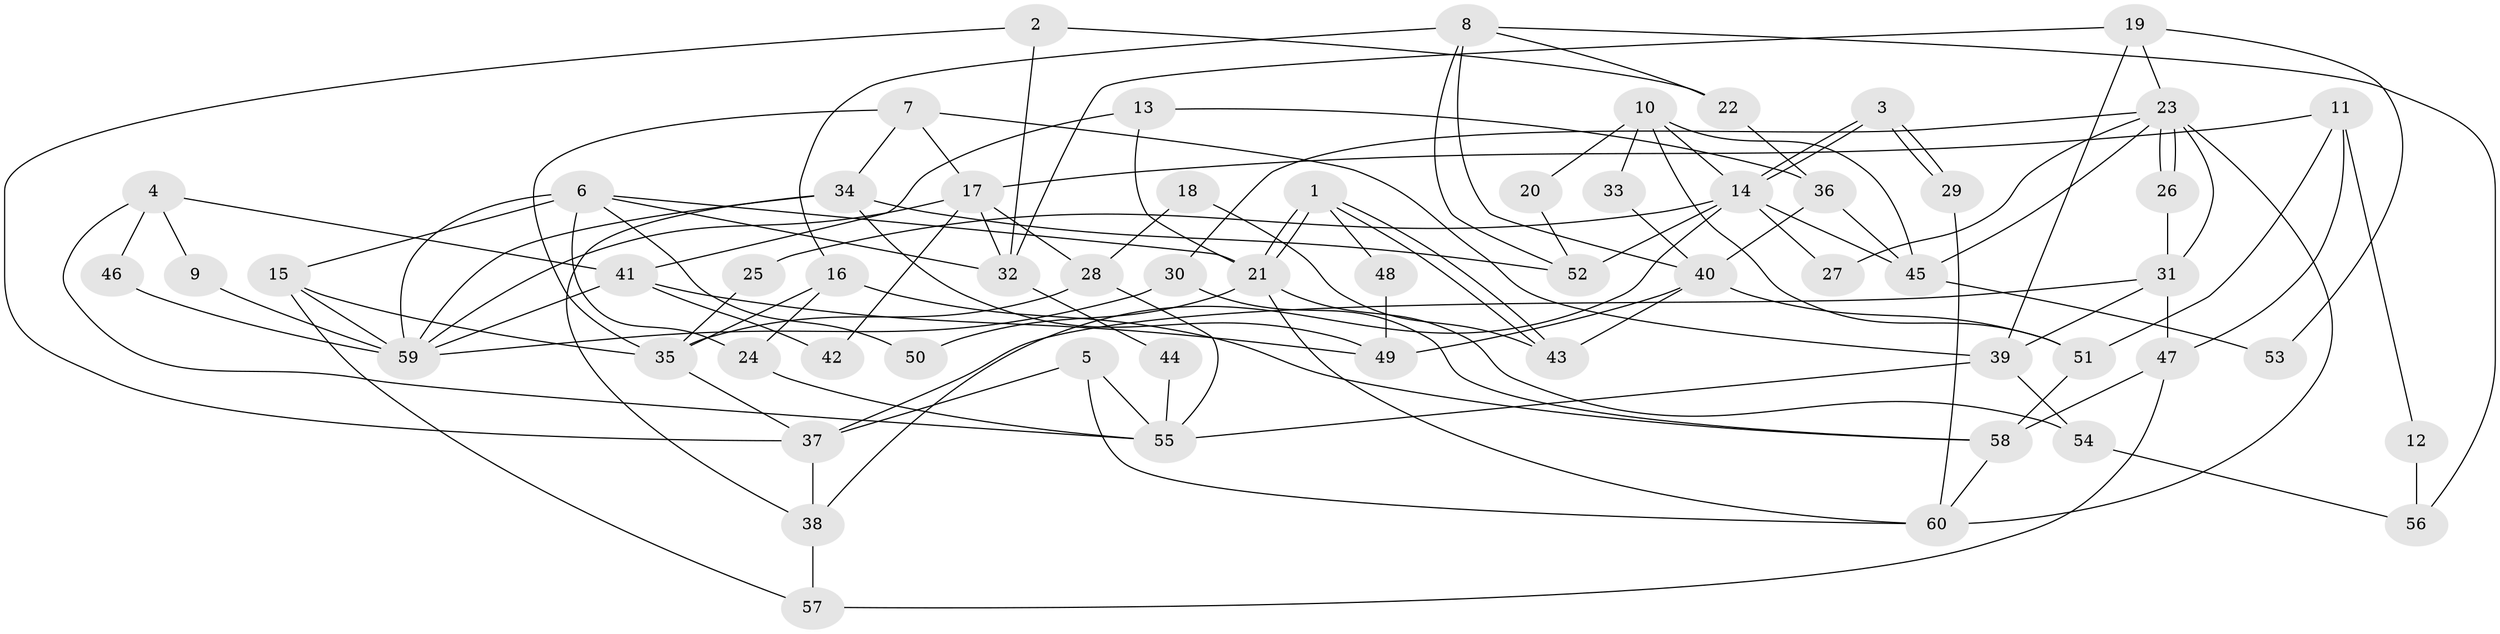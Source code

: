 // Generated by graph-tools (version 1.1) at 2025/50/03/09/25 03:50:04]
// undirected, 60 vertices, 120 edges
graph export_dot {
graph [start="1"]
  node [color=gray90,style=filled];
  1;
  2;
  3;
  4;
  5;
  6;
  7;
  8;
  9;
  10;
  11;
  12;
  13;
  14;
  15;
  16;
  17;
  18;
  19;
  20;
  21;
  22;
  23;
  24;
  25;
  26;
  27;
  28;
  29;
  30;
  31;
  32;
  33;
  34;
  35;
  36;
  37;
  38;
  39;
  40;
  41;
  42;
  43;
  44;
  45;
  46;
  47;
  48;
  49;
  50;
  51;
  52;
  53;
  54;
  55;
  56;
  57;
  58;
  59;
  60;
  1 -- 21;
  1 -- 21;
  1 -- 43;
  1 -- 43;
  1 -- 48;
  2 -- 22;
  2 -- 32;
  2 -- 37;
  3 -- 14;
  3 -- 14;
  3 -- 29;
  3 -- 29;
  4 -- 55;
  4 -- 41;
  4 -- 9;
  4 -- 46;
  5 -- 55;
  5 -- 37;
  5 -- 60;
  6 -- 21;
  6 -- 32;
  6 -- 15;
  6 -- 24;
  6 -- 50;
  6 -- 59;
  7 -- 35;
  7 -- 39;
  7 -- 17;
  7 -- 34;
  8 -- 40;
  8 -- 16;
  8 -- 22;
  8 -- 52;
  8 -- 56;
  9 -- 59;
  10 -- 14;
  10 -- 45;
  10 -- 20;
  10 -- 33;
  10 -- 51;
  11 -- 47;
  11 -- 51;
  11 -- 12;
  11 -- 17;
  12 -- 56;
  13 -- 21;
  13 -- 41;
  13 -- 36;
  14 -- 52;
  14 -- 25;
  14 -- 27;
  14 -- 38;
  14 -- 45;
  15 -- 59;
  15 -- 35;
  15 -- 57;
  16 -- 35;
  16 -- 58;
  16 -- 24;
  17 -- 28;
  17 -- 32;
  17 -- 42;
  17 -- 59;
  18 -- 28;
  18 -- 43;
  19 -- 39;
  19 -- 23;
  19 -- 32;
  19 -- 53;
  20 -- 52;
  21 -- 60;
  21 -- 50;
  21 -- 54;
  22 -- 36;
  23 -- 26;
  23 -- 26;
  23 -- 30;
  23 -- 27;
  23 -- 31;
  23 -- 45;
  23 -- 60;
  24 -- 55;
  25 -- 35;
  26 -- 31;
  28 -- 35;
  28 -- 55;
  29 -- 60;
  30 -- 58;
  30 -- 59;
  31 -- 37;
  31 -- 39;
  31 -- 47;
  32 -- 44;
  33 -- 40;
  34 -- 59;
  34 -- 38;
  34 -- 49;
  34 -- 52;
  35 -- 37;
  36 -- 45;
  36 -- 40;
  37 -- 38;
  38 -- 57;
  39 -- 55;
  39 -- 54;
  40 -- 51;
  40 -- 43;
  40 -- 49;
  41 -- 59;
  41 -- 49;
  41 -- 42;
  44 -- 55;
  45 -- 53;
  46 -- 59;
  47 -- 57;
  47 -- 58;
  48 -- 49;
  51 -- 58;
  54 -- 56;
  58 -- 60;
}
